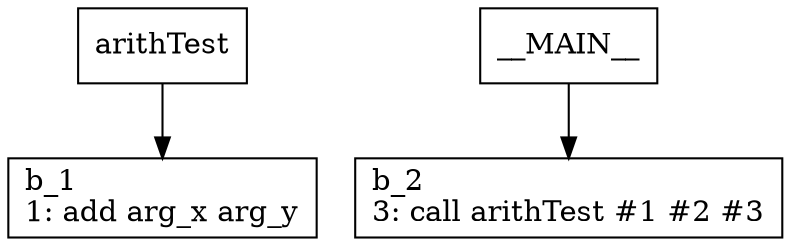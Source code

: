 digraph Computation {
node [shape=box];
arithTest -> b_1;
b_1 [label="b_1\l1: add arg_x arg_y\l"]
__MAIN__ -> b_2;
b_2 [label="b_2\l3: call arithTest #1 #2 #3\l"]
}
